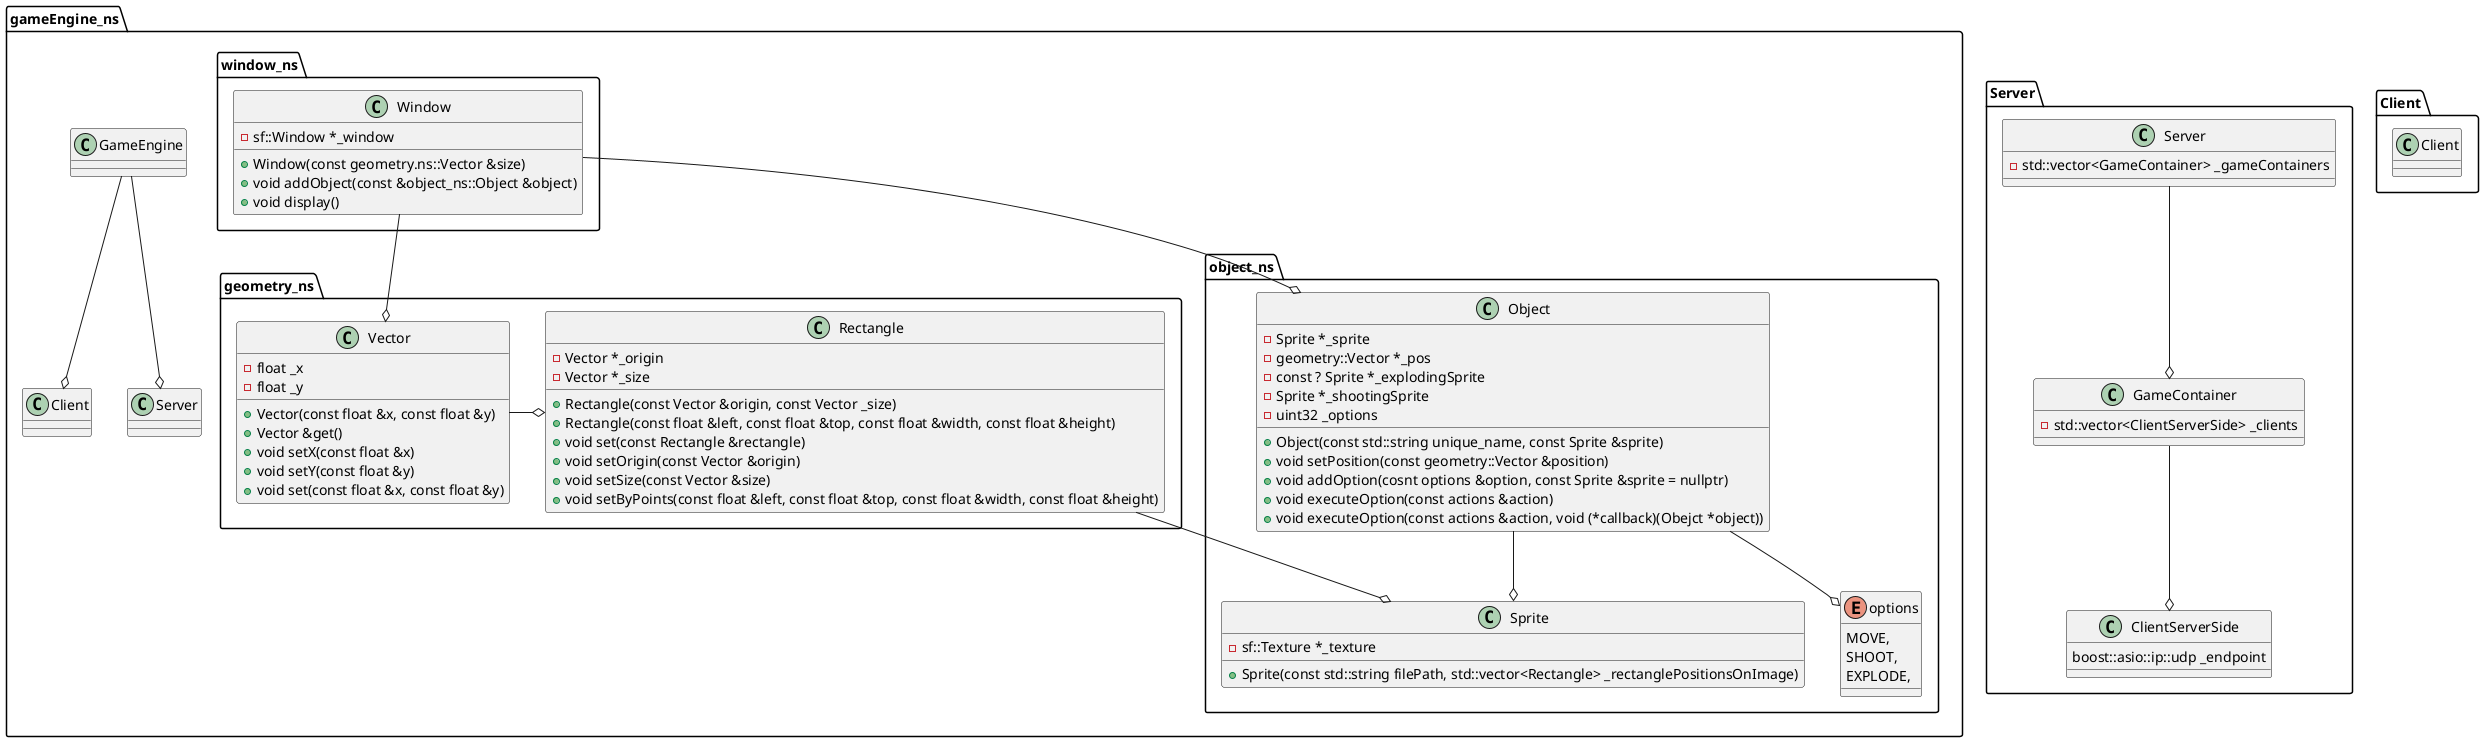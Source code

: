 @startuml


package Server {

    class ClientServerSide {
        boost::asio::ip::udp _endpoint
    }

    GameContainer --o ClientServerSide
    class GameContainer  {
        - std::vector<ClientServerSide> _clients
    }

    Server --o GameContainer
    class Server {
        - std::vector<GameContainer> _gameContainers
    }
}

namespace Client {
    class Client {

    }
}



namespace gameEngine_ns {

    GameEngine --o Client
    GameEngine --o Server
    class GameEngine {
        
    }
    

    namespace object_ns {
        enum options {
            MOVE,
            SHOOT,
            EXPLODE,
        }

        class Sprite {
            - sf::Texture *_texture
            + Sprite(const std::string filePath, std::vector<Rectangle> _rectanglePositionsOnImage)
        }
        
        Object -down-o Sprite
        Object -down-o options
        class Object {
            - Sprite *_sprite
            - geometry::Vector *_pos
            - const ? Sprite *_explodingSprite
            - Sprite *_shootingSprite
            - uint32 _options

            + Object(const std::string unique_name, const Sprite &sprite)
            + void setPosition(const geometry::Vector &position)
            + void addOption(cosnt options &option, const Sprite &sprite = nullptr)
            + void executeOption(const actions &action)
            + void executeOption(const actions &action, void (*callback)(Obejct *object))
        }
    }

          
    namespace geometry_ns {
        Vector -right-o Rectangle
        class Vector {
            - float _x
            - float _y

            + Vector(const float &x, const float &y)
            + Vector &get()
            + void setX(const float &x)
            + void setY(const float &y)
            + void set(const float &x, const float &y)
        }

        Rectangle --o gameEngine_ns.object_ns.Sprite
        class Rectangle {
            - Vector *_origin
            - Vector *_size

            + Rectangle(const Vector &origin, const Vector _size)
            + Rectangle(const float &left, const float &top, const float &width, const float &height)
            + void set(const Rectangle &rectangle)
            + void setOrigin(const Vector &origin)
            + void setSize(const Vector &size)
            + void setByPoints(const float &left, const float &top, const float &width, const float &height)
        }
    }

    namespace window_ns {

        Window --o gameEngine_ns.geometry_ns.Vector
        Window --o gameEngine_ns.object_ns.Object
        class Window {
            - sf::Window *_window

            + Window(const geometry.ns::Vector &size)
            + void addObject(const &object_ns::Object &object)
            + void display()
        }
    }
}

@enduml